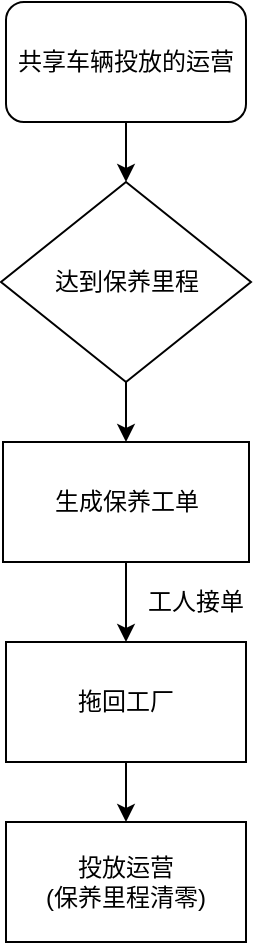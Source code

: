 <mxfile version="20.5.1" type="github">
  <diagram id="C5RBs43oDa-KdzZeNtuy" name="Page-1">
    <mxGraphModel dx="1221" dy="644" grid="1" gridSize="10" guides="1" tooltips="1" connect="1" arrows="1" fold="1" page="1" pageScale="1" pageWidth="827" pageHeight="1169" math="0" shadow="0">
      <root>
        <mxCell id="WIyWlLk6GJQsqaUBKTNV-0" />
        <mxCell id="WIyWlLk6GJQsqaUBKTNV-1" parent="WIyWlLk6GJQsqaUBKTNV-0" />
        <mxCell id="HOhmC4jqfY8AZKKkS0AU-8" style="edgeStyle=orthogonalEdgeStyle;rounded=0;orthogonalLoop=1;jettySize=auto;html=1;entryX=0.5;entryY=0;entryDx=0;entryDy=0;" edge="1" parent="WIyWlLk6GJQsqaUBKTNV-1" source="HOhmC4jqfY8AZKKkS0AU-0" target="HOhmC4jqfY8AZKKkS0AU-2">
          <mxGeometry relative="1" as="geometry" />
        </mxCell>
        <mxCell id="HOhmC4jqfY8AZKKkS0AU-0" value="共享车辆投放的运营&lt;br&gt;" style="rounded=1;whiteSpace=wrap;html=1;" vertex="1" parent="WIyWlLk6GJQsqaUBKTNV-1">
          <mxGeometry x="250" y="190" width="120" height="60" as="geometry" />
        </mxCell>
        <mxCell id="HOhmC4jqfY8AZKKkS0AU-9" style="edgeStyle=orthogonalEdgeStyle;rounded=0;orthogonalLoop=1;jettySize=auto;html=1;entryX=0.5;entryY=0;entryDx=0;entryDy=0;" edge="1" parent="WIyWlLk6GJQsqaUBKTNV-1" source="HOhmC4jqfY8AZKKkS0AU-2" target="HOhmC4jqfY8AZKKkS0AU-4">
          <mxGeometry relative="1" as="geometry" />
        </mxCell>
        <mxCell id="HOhmC4jqfY8AZKKkS0AU-2" value="达到保养里程" style="rhombus;whiteSpace=wrap;html=1;" vertex="1" parent="WIyWlLk6GJQsqaUBKTNV-1">
          <mxGeometry x="247.5" y="280" width="125" height="100" as="geometry" />
        </mxCell>
        <mxCell id="HOhmC4jqfY8AZKKkS0AU-5" style="edgeStyle=orthogonalEdgeStyle;rounded=0;orthogonalLoop=1;jettySize=auto;html=1;" edge="1" parent="WIyWlLk6GJQsqaUBKTNV-1" source="HOhmC4jqfY8AZKKkS0AU-4" target="HOhmC4jqfY8AZKKkS0AU-6">
          <mxGeometry relative="1" as="geometry">
            <mxPoint x="311.5" y="590" as="targetPoint" />
          </mxGeometry>
        </mxCell>
        <mxCell id="HOhmC4jqfY8AZKKkS0AU-4" value="生成保养工单" style="rounded=0;whiteSpace=wrap;html=1;" vertex="1" parent="WIyWlLk6GJQsqaUBKTNV-1">
          <mxGeometry x="248.5" y="410" width="123" height="60" as="geometry" />
        </mxCell>
        <mxCell id="HOhmC4jqfY8AZKKkS0AU-14" style="edgeStyle=orthogonalEdgeStyle;rounded=0;orthogonalLoop=1;jettySize=auto;html=1;entryX=0.5;entryY=0;entryDx=0;entryDy=0;" edge="1" parent="WIyWlLk6GJQsqaUBKTNV-1" source="HOhmC4jqfY8AZKKkS0AU-6" target="HOhmC4jqfY8AZKKkS0AU-12">
          <mxGeometry relative="1" as="geometry" />
        </mxCell>
        <mxCell id="HOhmC4jqfY8AZKKkS0AU-6" value="拖回工厂" style="rounded=0;whiteSpace=wrap;html=1;" vertex="1" parent="WIyWlLk6GJQsqaUBKTNV-1">
          <mxGeometry x="250" y="510" width="120" height="60" as="geometry" />
        </mxCell>
        <mxCell id="HOhmC4jqfY8AZKKkS0AU-12" value="投放运营&lt;br&gt;(保养里程清零)" style="rounded=0;whiteSpace=wrap;html=1;" vertex="1" parent="WIyWlLk6GJQsqaUBKTNV-1">
          <mxGeometry x="250" y="600" width="120" height="60" as="geometry" />
        </mxCell>
        <mxCell id="HOhmC4jqfY8AZKKkS0AU-15" value="工人接单" style="text;html=1;strokeColor=none;fillColor=none;align=center;verticalAlign=middle;whiteSpace=wrap;rounded=0;" vertex="1" parent="WIyWlLk6GJQsqaUBKTNV-1">
          <mxGeometry x="320" y="480" width="50" height="20" as="geometry" />
        </mxCell>
      </root>
    </mxGraphModel>
  </diagram>
</mxfile>
